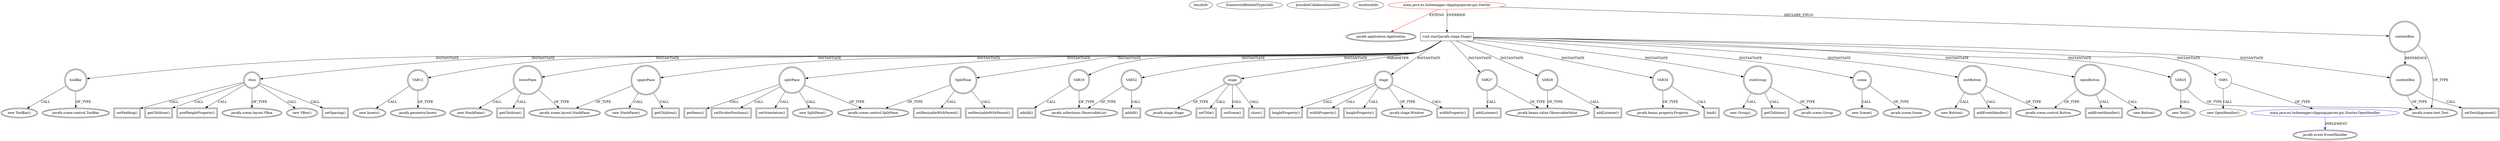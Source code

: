 digraph {
baseInfo[graphId=1509,category="extension_graph",isAnonymous=false,possibleRelation=true]
frameworkRelatedTypesInfo[0="javafx.application.Application"]
possibleCollaborationsInfo[0="1509~OVERRIDING_METHOD_DECLARATION-INSTANTIATION-~javafx.application.Application ~javafx.event.EventHandler ~false~false"]
locationInfo[projectName="Treehopper-clippingsparser",filePath="/Treehopper-clippingsparser/clippingsparser-master/src/main/java/eu/hohenegger/clippingsparser/gui/Starter.java",contextSignature="Starter",graphId="1509"]
0[label="main.java.eu.hohenegger.clippingsparser.gui.Starter",vertexType="ROOT_CLIENT_CLASS_DECLARATION",isFrameworkType=false,color=red]
1[label="javafx.application.Application",vertexType="FRAMEWORK_CLASS_TYPE",isFrameworkType=true,peripheries=2]
2[label="contentBox",vertexType="FIELD_DECLARATION",isFrameworkType=true,peripheries=2,shape=circle]
3[label="javafx.scene.text.Text",vertexType="FRAMEWORK_CLASS_TYPE",isFrameworkType=true,peripheries=2]
4[label="void start(javafx.stage.Stage)",vertexType="OVERRIDING_METHOD_DECLARATION",isFrameworkType=false,shape=box]
5[label="stage",vertexType="PARAMETER_DECLARATION",isFrameworkType=true,peripheries=2]
6[label="javafx.stage.Stage",vertexType="FRAMEWORK_CLASS_TYPE",isFrameworkType=true,peripheries=2]
8[label="setTitle()",vertexType="INSIDE_CALL",isFrameworkType=true,peripheries=2,shape=box]
10[label="rootGroup",vertexType="VARIABLE_EXPRESION",isFrameworkType=true,peripheries=2,shape=circle]
11[label="javafx.scene.Group",vertexType="FRAMEWORK_CLASS_TYPE",isFrameworkType=true,peripheries=2]
9[label="new Group()",vertexType="CONSTRUCTOR_CALL",isFrameworkType=true,peripheries=2]
13[label="scene",vertexType="VARIABLE_EXPRESION",isFrameworkType=true,peripheries=2,shape=circle]
14[label="javafx.scene.Scene",vertexType="FRAMEWORK_CLASS_TYPE",isFrameworkType=true,peripheries=2]
12[label="new Scene()",vertexType="CONSTRUCTOR_CALL",isFrameworkType=true,peripheries=2]
16[label="openButton",vertexType="VARIABLE_EXPRESION",isFrameworkType=true,peripheries=2,shape=circle]
17[label="javafx.scene.control.Button",vertexType="FRAMEWORK_CLASS_TYPE",isFrameworkType=true,peripheries=2]
15[label="new Button()",vertexType="CONSTRUCTOR_CALL",isFrameworkType=true,peripheries=2]
19[label="addEventHandler()",vertexType="INSIDE_CALL",isFrameworkType=true,peripheries=2,shape=box]
21[label="VAR5",vertexType="VARIABLE_EXPRESION",isFrameworkType=false,shape=circle]
22[label="main.java.eu.hohenegger.clippingsparser.gui.Starter.OpenHandler",vertexType="REFERENCE_CLIENT_CLASS_DECLARATION",isFrameworkType=false,color=blue]
23[label="javafx.event.EventHandler",vertexType="FRAMEWORK_INTERFACE_TYPE",isFrameworkType=true,peripheries=2]
20[label="new OpenHandler()",vertexType="CONSTRUCTOR_CALL",isFrameworkType=false]
25[label="exitButton",vertexType="VARIABLE_EXPRESION",isFrameworkType=true,peripheries=2,shape=circle]
24[label="new Button()",vertexType="CONSTRUCTOR_CALL",isFrameworkType=true,peripheries=2]
28[label="addEventHandler()",vertexType="INSIDE_CALL",isFrameworkType=true,peripheries=2,shape=box]
30[label="toolBar",vertexType="VARIABLE_EXPRESION",isFrameworkType=true,peripheries=2,shape=circle]
31[label="javafx.scene.control.ToolBar",vertexType="FRAMEWORK_CLASS_TYPE",isFrameworkType=true,peripheries=2]
29[label="new ToolBar()",vertexType="CONSTRUCTOR_CALL",isFrameworkType=true,peripheries=2]
33[label="vbox",vertexType="VARIABLE_EXPRESION",isFrameworkType=true,peripheries=2,shape=circle]
34[label="javafx.scene.layout.VBox",vertexType="FRAMEWORK_CLASS_TYPE",isFrameworkType=true,peripheries=2]
32[label="new VBox()",vertexType="CONSTRUCTOR_CALL",isFrameworkType=true,peripheries=2]
36[label="setSpacing()",vertexType="INSIDE_CALL",isFrameworkType=true,peripheries=2,shape=box]
38[label="setPadding()",vertexType="INSIDE_CALL",isFrameworkType=true,peripheries=2,shape=box]
40[label="VAR12",vertexType="VARIABLE_EXPRESION",isFrameworkType=true,peripheries=2,shape=circle]
41[label="javafx.geometry.Insets",vertexType="FRAMEWORK_CLASS_TYPE",isFrameworkType=true,peripheries=2]
39[label="new Insets()",vertexType="CONSTRUCTOR_CALL",isFrameworkType=true,peripheries=2]
43[label="getChildren()",vertexType="INSIDE_CALL",isFrameworkType=true,peripheries=2,shape=box]
45[label="upperPane",vertexType="VARIABLE_EXPRESION",isFrameworkType=true,peripheries=2,shape=circle]
46[label="javafx.scene.layout.StackPane",vertexType="FRAMEWORK_CLASS_TYPE",isFrameworkType=true,peripheries=2]
44[label="new StackPane()",vertexType="CONSTRUCTOR_CALL",isFrameworkType=true,peripheries=2]
48[label="lowerPane",vertexType="VARIABLE_EXPRESION",isFrameworkType=true,peripheries=2,shape=circle]
47[label="new StackPane()",vertexType="CONSTRUCTOR_CALL",isFrameworkType=true,peripheries=2]
50[label="SplitPane",vertexType="VARIABLE_EXPRESION",isFrameworkType=true,peripheries=2,shape=circle]
52[label="javafx.scene.control.SplitPane",vertexType="FRAMEWORK_CLASS_TYPE",isFrameworkType=true,peripheries=2]
51[label="setResizableWithParent()",vertexType="INSIDE_CALL",isFrameworkType=true,peripheries=2,shape=box]
54[label="setResizableWithParent()",vertexType="INSIDE_CALL",isFrameworkType=true,peripheries=2,shape=box]
56[label="splitPane",vertexType="VARIABLE_EXPRESION",isFrameworkType=true,peripheries=2,shape=circle]
55[label="new SplitPane()",vertexType="CONSTRUCTOR_CALL",isFrameworkType=true,peripheries=2]
58[label="VAR19",vertexType="VARIABLE_EXPRESION",isFrameworkType=true,peripheries=2,shape=circle]
60[label="javafx.collections.ObservableList",vertexType="FRAMEWORK_INTERFACE_TYPE",isFrameworkType=true,peripheries=2]
59[label="addAll()",vertexType="INSIDE_CALL",isFrameworkType=true,peripheries=2,shape=box]
62[label="getItems()",vertexType="INSIDE_CALL",isFrameworkType=true,peripheries=2,shape=box]
64[label="setDividerPositions()",vertexType="INSIDE_CALL",isFrameworkType=true,peripheries=2,shape=box]
66[label="setOrientation()",vertexType="INSIDE_CALL",isFrameworkType=true,peripheries=2,shape=box]
68[label="getChildren()",vertexType="INSIDE_CALL",isFrameworkType=true,peripheries=2,shape=box]
69[label="stage",vertexType="VARIABLE_EXPRESION",isFrameworkType=true,peripheries=2,shape=circle]
71[label="javafx.stage.Window",vertexType="FRAMEWORK_CLASS_TYPE",isFrameworkType=true,peripheries=2]
70[label="widthProperty()",vertexType="INSIDE_CALL",isFrameworkType=true,peripheries=2,shape=box]
73[label="VAR25",vertexType="VARIABLE_EXPRESION",isFrameworkType=true,peripheries=2,shape=circle]
72[label="new Text()",vertexType="CONSTRUCTOR_CALL",isFrameworkType=true,peripheries=2]
75[label="contentBox",vertexType="VARIABLE_EXPRESION",isFrameworkType=true,peripheries=2,shape=circle]
76[label="setTextAlignment()",vertexType="INSIDE_CALL",isFrameworkType=true,peripheries=2,shape=box]
78[label="VAR27",vertexType="VARIABLE_EXPRESION",isFrameworkType=true,peripheries=2,shape=circle]
80[label="javafx.beans.value.ObservableValue",vertexType="FRAMEWORK_INTERFACE_TYPE",isFrameworkType=true,peripheries=2]
79[label="addListener()",vertexType="INSIDE_CALL",isFrameworkType=true,peripheries=2,shape=box]
82[label="heightProperty()",vertexType="INSIDE_CALL",isFrameworkType=true,peripheries=2,shape=box]
83[label="VAR29",vertexType="VARIABLE_EXPRESION",isFrameworkType=true,peripheries=2,shape=circle]
84[label="addListener()",vertexType="INSIDE_CALL",isFrameworkType=true,peripheries=2,shape=box]
87[label="widthProperty()",vertexType="INSIDE_CALL",isFrameworkType=true,peripheries=2,shape=box]
89[label="getChildren()",vertexType="INSIDE_CALL",isFrameworkType=true,peripheries=2,shape=box]
90[label="VAR32",vertexType="VARIABLE_EXPRESION",isFrameworkType=true,peripheries=2,shape=circle]
91[label="addAll()",vertexType="INSIDE_CALL",isFrameworkType=true,peripheries=2,shape=box]
94[label="getChildren()",vertexType="INSIDE_CALL",isFrameworkType=true,peripheries=2,shape=box]
95[label="VAR34",vertexType="VARIABLE_EXPRESION",isFrameworkType=true,peripheries=2,shape=circle]
97[label="javafx.beans.property.Property",vertexType="FRAMEWORK_INTERFACE_TYPE",isFrameworkType=true,peripheries=2]
96[label="bind()",vertexType="INSIDE_CALL",isFrameworkType=true,peripheries=2,shape=box]
99[label="prefHeightProperty()",vertexType="INSIDE_CALL",isFrameworkType=true,peripheries=2,shape=box]
101[label="heightProperty()",vertexType="INSIDE_CALL",isFrameworkType=true,peripheries=2,shape=box]
103[label="setScene()",vertexType="INSIDE_CALL",isFrameworkType=true,peripheries=2,shape=box]
105[label="show()",vertexType="INSIDE_CALL",isFrameworkType=true,peripheries=2,shape=box]
0->1[label="EXTEND",color=red]
0->2[label="DECLARE_FIELD"]
2->3[label="OF_TYPE"]
0->4[label="OVERRIDE"]
5->6[label="OF_TYPE"]
4->5[label="PARAMETER"]
5->8[label="CALL"]
4->10[label="INSTANTIATE"]
10->11[label="OF_TYPE"]
10->9[label="CALL"]
4->13[label="INSTANTIATE"]
13->14[label="OF_TYPE"]
13->12[label="CALL"]
4->16[label="INSTANTIATE"]
16->17[label="OF_TYPE"]
16->15[label="CALL"]
16->19[label="CALL"]
4->21[label="INSTANTIATE"]
22->23[label="IMPLEMENT",color=blue]
21->22[label="OF_TYPE"]
21->20[label="CALL"]
4->25[label="INSTANTIATE"]
25->17[label="OF_TYPE"]
25->24[label="CALL"]
25->28[label="CALL"]
4->30[label="INSTANTIATE"]
30->31[label="OF_TYPE"]
30->29[label="CALL"]
4->33[label="INSTANTIATE"]
33->34[label="OF_TYPE"]
33->32[label="CALL"]
33->36[label="CALL"]
33->38[label="CALL"]
4->40[label="INSTANTIATE"]
40->41[label="OF_TYPE"]
40->39[label="CALL"]
10->43[label="CALL"]
4->45[label="INSTANTIATE"]
45->46[label="OF_TYPE"]
45->44[label="CALL"]
4->48[label="INSTANTIATE"]
48->46[label="OF_TYPE"]
48->47[label="CALL"]
4->50[label="INSTANTIATE"]
50->52[label="OF_TYPE"]
50->51[label="CALL"]
50->54[label="CALL"]
4->56[label="INSTANTIATE"]
56->52[label="OF_TYPE"]
56->55[label="CALL"]
4->58[label="INSTANTIATE"]
58->60[label="OF_TYPE"]
58->59[label="CALL"]
56->62[label="CALL"]
56->64[label="CALL"]
56->66[label="CALL"]
45->68[label="CALL"]
4->69[label="INSTANTIATE"]
69->71[label="OF_TYPE"]
69->70[label="CALL"]
4->73[label="INSTANTIATE"]
73->3[label="OF_TYPE"]
73->72[label="CALL"]
4->75[label="INSTANTIATE"]
2->75[label="REFERENCE"]
75->3[label="OF_TYPE"]
75->76[label="CALL"]
4->78[label="INSTANTIATE"]
78->80[label="OF_TYPE"]
78->79[label="CALL"]
69->82[label="CALL"]
4->83[label="INSTANTIATE"]
83->80[label="OF_TYPE"]
83->84[label="CALL"]
69->87[label="CALL"]
48->89[label="CALL"]
4->90[label="INSTANTIATE"]
90->60[label="OF_TYPE"]
90->91[label="CALL"]
33->94[label="CALL"]
4->95[label="INSTANTIATE"]
95->97[label="OF_TYPE"]
95->96[label="CALL"]
33->99[label="CALL"]
69->101[label="CALL"]
5->103[label="CALL"]
5->105[label="CALL"]
}
